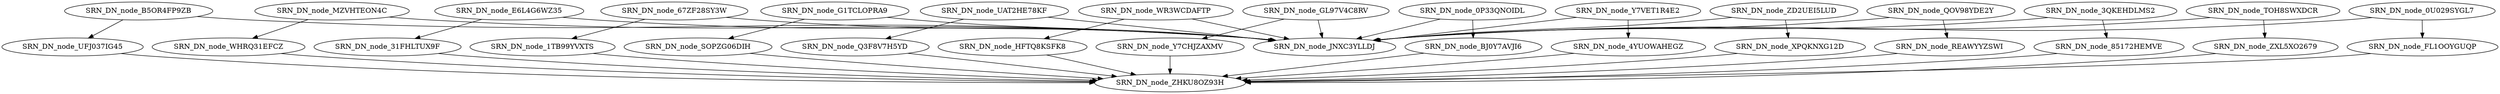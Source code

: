 strict digraph "" {
	SRN_DN_node_3QKEHDLMS2	 [content="Smart Retail Network software."];
	SRN_DN_node_85172HEMVE	 [content=SRN];
	SRN_DN_node_3QKEHDLMS2 -> SRN_DN_node_85172HEMVE	 [relationship=Defines];
	SRN_DN_node_JNXC3YLLDJ	 [content=Definiens];
	SRN_DN_node_3QKEHDLMS2 -> SRN_DN_node_JNXC3YLLDJ	 [relationship="Is-a"];
	SRN_DN_node_TOH8SWXDCR	 [content="Shop Display Management software."];
	SRN_DN_node_ZXL5XO2679	 [content=SDM];
	SRN_DN_node_TOH8SWXDCR -> SRN_DN_node_ZXL5XO2679	 [relationship=Defines];
	SRN_DN_node_TOH8SWXDCR -> SRN_DN_node_JNXC3YLLDJ	 [relationship="Is-a"];
	SRN_DN_node_0U029SYGL7	 [content="Object installed at a POP, which is used to promote products; Shop Display is synonym with Fixture."];
	SRN_DN_node_FL1OOYGUQP	 [content="Shop Display"];
	SRN_DN_node_0U029SYGL7 -> SRN_DN_node_FL1OOYGUQP	 [relationship=Defines];
	SRN_DN_node_0U029SYGL7 -> SRN_DN_node_JNXC3YLLDJ	 [relationship="Is-a"];
	SRN_DN_node_B5OR4FP9ZB	 [content="A Shop Display which cannot itself be subdivided."];
	SRN_DN_node_UFJ037IG45	 [content="Basic Shop Display"];
	SRN_DN_node_B5OR4FP9ZB -> SRN_DN_node_UFJ037IG45	 [relationship=Defines];
	SRN_DN_node_B5OR4FP9ZB -> SRN_DN_node_JNXC3YLLDJ	 [relationship="Is-a"];
	SRN_DN_node_MZVHTEON4C	 [content="A Shop Display made from two or more Basic Shop Displays."];
	SRN_DN_node_WHRQ31EFCZ	 [content="Complex Shop Display"];
	SRN_DN_node_MZVHTEON4C -> SRN_DN_node_WHRQ31EFCZ	 [relationship=Defines];
	SRN_DN_node_MZVHTEON4C -> SRN_DN_node_JNXC3YLLDJ	 [relationship="Is-a"];
	SRN_DN_node_E6L4G6WZ35	 [content="Unique numeric identifier generated by SDM for each BSD, used to identify a BSD when a QR code scanner is not available."];
	SRN_DN_node_31FHLTUX9F	 [content="Shop Display Identifier"];
	SRN_DN_node_E6L4G6WZ35 -> SRN_DN_node_31FHLTUX9F	 [relationship=Defines];
	SRN_DN_node_E6L4G6WZ35 -> SRN_DN_node_JNXC3YLLDJ	 [relationship="Is-a"];
	SRN_DN_node_67ZF28SY3W	 [content="Representative of the company supplying Shop Displays."];
	SRN_DN_node_1TB99YVXTS	 [content="Shop Display Supplier"];
	SRN_DN_node_67ZF28SY3W -> SRN_DN_node_1TB99YVXTS	 [relationship=Defines];
	SRN_DN_node_67ZF28SY3W -> SRN_DN_node_JNXC3YLLDJ	 [relationship="Is-a"];
	SRN_DN_node_G1TCLOPRA9	 [content="Location (shop) where products are being sold."];
	SRN_DN_node_SOPZG06DIH	 [content="Point of Purchase"];
	SRN_DN_node_G1TCLOPRA9 -> SRN_DN_node_SOPZG06DIH	 [relationship=Defines];
	SRN_DN_node_G1TCLOPRA9 -> SRN_DN_node_JNXC3YLLDJ	 [relationship="Is-a"];
	SRN_DN_node_UAT2HE78KF	 [content="An individual visiting a POP and collecting data about the POP; an FMR typically gets a list of POP to visit, and upon visiting \
collects data about products being sold at POP, the characteristics of a POP, and any other data of use."];
	SRN_DN_node_Q3F8V7H5YD	 [content="Field Merchandiser"];
	SRN_DN_node_UAT2HE78KF -> SRN_DN_node_Q3F8V7H5YD	 [relationship=Defines];
	SRN_DN_node_UAT2HE78KF -> SRN_DN_node_JNXC3YLLDJ	 [relationship="Is-a"];
	SRN_DN_node_WR3WCDAFTP	 [content="An individual employed at a POP and involved in the selling of, and/or presentation of Samsung products to customers."];
	SRN_DN_node_HFTQ8KSFK8	 [content="POP Personnel"];
	SRN_DN_node_WR3WCDAFTP -> SRN_DN_node_HFTQ8KSFK8	 [relationship=Defines];
	SRN_DN_node_WR3WCDAFTP -> SRN_DN_node_JNXC3YLLDJ	 [relationship="Is-a"];
	SRN_DN_node_GL97V4C8RV	 [content="An individual supervising one or more FMR."];
	SRN_DN_node_Y7CHJZAXMV	 [content="Key Account"];
	SRN_DN_node_GL97V4C8RV -> SRN_DN_node_Y7CHJZAXMV	 [relationship=Defines];
	SRN_DN_node_GL97V4C8RV -> SRN_DN_node_JNXC3YLLDJ	 [relationship="Is-a"];
	SRN_DN_node_0P33QNOIDL	 [content="Data (text, measurements, images) collected at a POP by an FMR."];
	SRN_DN_node_BJ0Y7AVJI6	 [content="POP Data"];
	SRN_DN_node_0P33QNOIDL -> SRN_DN_node_BJ0Y7AVJI6	 [relationship=Defines];
	SRN_DN_node_0P33QNOIDL -> SRN_DN_node_JNXC3YLLDJ	 [relationship="Is-a"];
	SRN_DN_node_Y7VET1R4E2	 [content="A table, chart, or Excel or PowerPoint presentation file generated by SRN or SDM to facilitate the understanding of POP data."];
	SRN_DN_node_4YUOWAHEGZ	 [content=Report];
	SRN_DN_node_Y7VET1R4E2 -> SRN_DN_node_4YUOWAHEGZ	 [relationship=Defines];
	SRN_DN_node_Y7VET1R4E2 -> SRN_DN_node_JNXC3YLLDJ	 [relationship="Is-a"];
	SRN_DN_node_ZD2UEI5LUD	 [content="Employee interested in analyzing the data stored in SRN."];
	SRN_DN_node_XPQKNXG12D	 [content=Analyst];
	SRN_DN_node_ZD2UEI5LUD -> SRN_DN_node_XPQKNXG12D	 [relationship=Defines];
	SRN_DN_node_ZD2UEI5LUD -> SRN_DN_node_JNXC3YLLDJ	 [relationship="Is-a"];
	SRN_DN_node_QOV98YDE2Y	 [content="Employee interested in changing the settings and/or performing maintenance of SRN."];
	SRN_DN_node_REAWYYZSWI	 [content=Administrator];
	SRN_DN_node_QOV98YDE2Y -> SRN_DN_node_REAWYYZSWI	 [relationship=Defines];
	SRN_DN_node_QOV98YDE2Y -> SRN_DN_node_JNXC3YLLDJ	 [relationship="Is-a"];
	SRN_DN_node_ZHKU8OZ93H	 [content=Definiendum];
	SRN_DN_node_85172HEMVE -> SRN_DN_node_ZHKU8OZ93H	 [relationship="Is-a"];
	SRN_DN_node_ZXL5XO2679 -> SRN_DN_node_ZHKU8OZ93H	 [relationship="Is-a"];
	SRN_DN_node_FL1OOYGUQP -> SRN_DN_node_ZHKU8OZ93H	 [relationship="Is-a"];
	SRN_DN_node_UFJ037IG45 -> SRN_DN_node_ZHKU8OZ93H	 [relationship="Is-a"];
	SRN_DN_node_WHRQ31EFCZ -> SRN_DN_node_ZHKU8OZ93H	 [relationship="Is-a"];
	SRN_DN_node_31FHLTUX9F -> SRN_DN_node_ZHKU8OZ93H	 [relationship="Is-a"];
	SRN_DN_node_1TB99YVXTS -> SRN_DN_node_ZHKU8OZ93H	 [relationship="Is-a"];
	SRN_DN_node_SOPZG06DIH -> SRN_DN_node_ZHKU8OZ93H	 [relationship="Is-a"];
	SRN_DN_node_Q3F8V7H5YD -> SRN_DN_node_ZHKU8OZ93H	 [relationship="Is-a"];
	SRN_DN_node_HFTQ8KSFK8 -> SRN_DN_node_ZHKU8OZ93H	 [relationship="Is-a"];
	SRN_DN_node_Y7CHJZAXMV -> SRN_DN_node_ZHKU8OZ93H	 [relationship="Is-a"];
	SRN_DN_node_BJ0Y7AVJI6 -> SRN_DN_node_ZHKU8OZ93H	 [relationship="Is-a"];
	SRN_DN_node_4YUOWAHEGZ -> SRN_DN_node_ZHKU8OZ93H	 [relationship="Is-a"];
	SRN_DN_node_XPQKNXG12D -> SRN_DN_node_ZHKU8OZ93H	 [relationship="Is-a"];
	SRN_DN_node_REAWYYZSWI -> SRN_DN_node_ZHKU8OZ93H	 [relationship="Is-a"];
}
